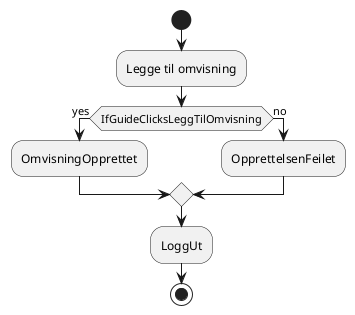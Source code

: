 @startuml
'https://plantuml.com/activity-diagram-beta
start
:Legge til omvisning;
if (IfGuideClicksLeggTilOmvisning) is (yes) then
  :OmvisningOpprettet;
else (no)
  :OpprettelsenFeilet;
endif
:LoggUt;
stop

@enduml
